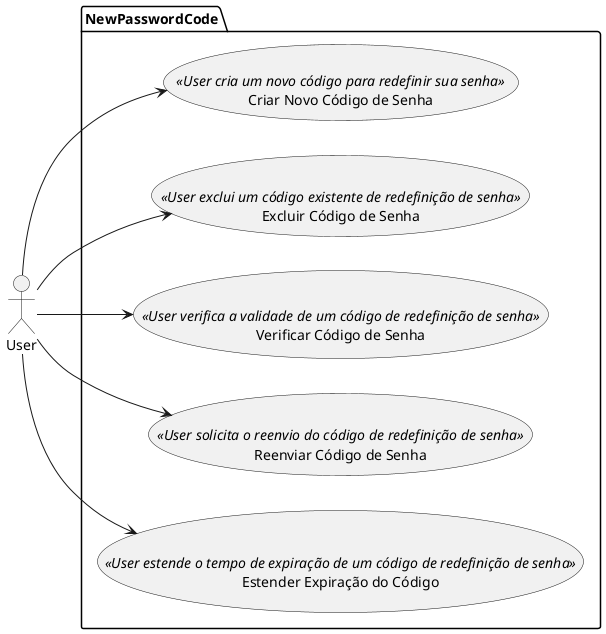 @startuml
left to right direction

actor User as u

package "NewPasswordCode" {
  usecase "Criar Novo Código de Senha" as UC1 <<User cria um novo código para redefinir sua senha>>

  usecase "Excluir Código de Senha" as UC2 <<User exclui um código existente de redefinição de senha>>

  usecase "Verificar Código de Senha" as UC3 <<User verifica a validade de um código de redefinição de senha>>

  usecase "Reenviar Código de Senha" as UC4 <<User solicita o reenvio do código de redefinição de senha>>

  usecase "Estender Expiração do Código" as UC5 <<User estende o tempo de expiração de um código de redefinição de senha>>

}

u --> UC1
u --> UC2
u --> UC3
u --> UC4
u --> UC5

@enduml
